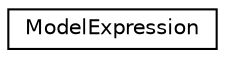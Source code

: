 digraph "Graphical Class Hierarchy"
{
 // LATEX_PDF_SIZE
  edge [fontname="Helvetica",fontsize="10",labelfontname="Helvetica",labelfontsize="10"];
  node [fontname="Helvetica",fontsize="10",shape=record];
  rankdir="LR";
  Node0 [label="ModelExpression",height=0.2,width=0.4,color="black", fillcolor="white", style="filled",URL="$classModelExpression.html",tooltip=" "];
}
